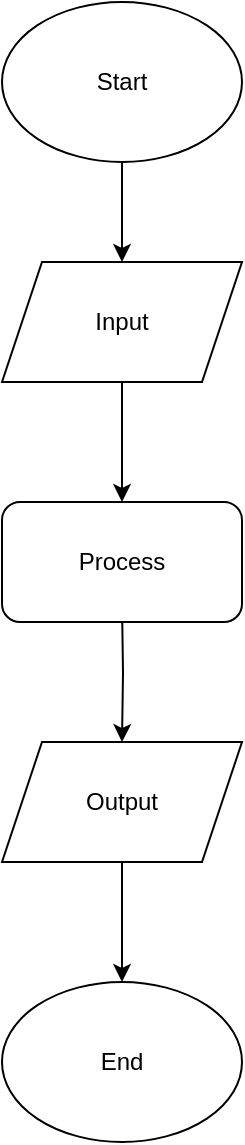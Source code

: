<mxfile version="26.1.1">
  <diagram name="Page-1" id="RBCcpmZzr283tBfUdwyA">
    <mxGraphModel dx="1434" dy="738" grid="1" gridSize="10" guides="1" tooltips="1" connect="1" arrows="1" fold="1" page="1" pageScale="1" pageWidth="850" pageHeight="1100" math="0" shadow="0">
      <root>
        <mxCell id="0" />
        <mxCell id="1" parent="0" />
        <mxCell id="gOns6mZWFO7znHiQxOWm-3" value="" style="edgeStyle=orthogonalEdgeStyle;rounded=0;orthogonalLoop=1;jettySize=auto;html=1;" edge="1" parent="1" source="gOns6mZWFO7znHiQxOWm-1" target="gOns6mZWFO7znHiQxOWm-2">
          <mxGeometry relative="1" as="geometry" />
        </mxCell>
        <mxCell id="gOns6mZWFO7znHiQxOWm-1" value="Start" style="ellipse;whiteSpace=wrap;html=1;" vertex="1" parent="1">
          <mxGeometry x="365" y="40" width="120" height="80" as="geometry" />
        </mxCell>
        <mxCell id="gOns6mZWFO7znHiQxOWm-11" value="" style="edgeStyle=orthogonalEdgeStyle;rounded=0;orthogonalLoop=1;jettySize=auto;html=1;" edge="1" parent="1" source="gOns6mZWFO7znHiQxOWm-2" target="gOns6mZWFO7znHiQxOWm-10">
          <mxGeometry relative="1" as="geometry" />
        </mxCell>
        <mxCell id="gOns6mZWFO7znHiQxOWm-2" value="Input" style="shape=parallelogram;perimeter=parallelogramPerimeter;whiteSpace=wrap;html=1;fixedSize=1;" vertex="1" parent="1">
          <mxGeometry x="365" y="170" width="120" height="60" as="geometry" />
        </mxCell>
        <mxCell id="gOns6mZWFO7znHiQxOWm-9" value="" style="edgeStyle=orthogonalEdgeStyle;rounded=0;orthogonalLoop=1;jettySize=auto;html=1;" edge="1" parent="1" target="gOns6mZWFO7znHiQxOWm-8">
          <mxGeometry relative="1" as="geometry">
            <mxPoint x="425" y="340" as="sourcePoint" />
          </mxGeometry>
        </mxCell>
        <mxCell id="gOns6mZWFO7znHiQxOWm-13" value="" style="edgeStyle=orthogonalEdgeStyle;rounded=0;orthogonalLoop=1;jettySize=auto;html=1;" edge="1" parent="1" source="gOns6mZWFO7znHiQxOWm-8" target="gOns6mZWFO7znHiQxOWm-12">
          <mxGeometry relative="1" as="geometry" />
        </mxCell>
        <mxCell id="gOns6mZWFO7znHiQxOWm-8" value="Output" style="shape=parallelogram;perimeter=parallelogramPerimeter;whiteSpace=wrap;html=1;fixedSize=1;" vertex="1" parent="1">
          <mxGeometry x="365" y="410" width="120" height="60" as="geometry" />
        </mxCell>
        <mxCell id="gOns6mZWFO7znHiQxOWm-10" value="Process" style="rounded=1;whiteSpace=wrap;html=1;" vertex="1" parent="1">
          <mxGeometry x="365" y="290" width="120" height="60" as="geometry" />
        </mxCell>
        <mxCell id="gOns6mZWFO7znHiQxOWm-12" value="End" style="ellipse;whiteSpace=wrap;html=1;" vertex="1" parent="1">
          <mxGeometry x="365" y="530" width="120" height="80" as="geometry" />
        </mxCell>
      </root>
    </mxGraphModel>
  </diagram>
</mxfile>
